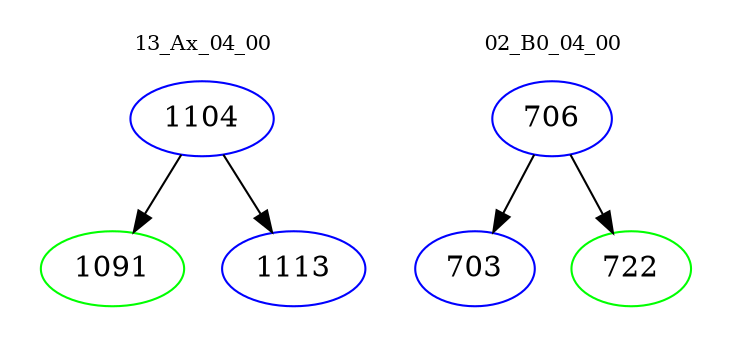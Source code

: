 digraph{
subgraph cluster_0 {
color = white
label = "13_Ax_04_00";
fontsize=10;
T0_1104 [label="1104", color="blue"]
T0_1104 -> T0_1091 [color="black"]
T0_1091 [label="1091", color="green"]
T0_1104 -> T0_1113 [color="black"]
T0_1113 [label="1113", color="blue"]
}
subgraph cluster_1 {
color = white
label = "02_B0_04_00";
fontsize=10;
T1_706 [label="706", color="blue"]
T1_706 -> T1_703 [color="black"]
T1_703 [label="703", color="blue"]
T1_706 -> T1_722 [color="black"]
T1_722 [label="722", color="green"]
}
}
